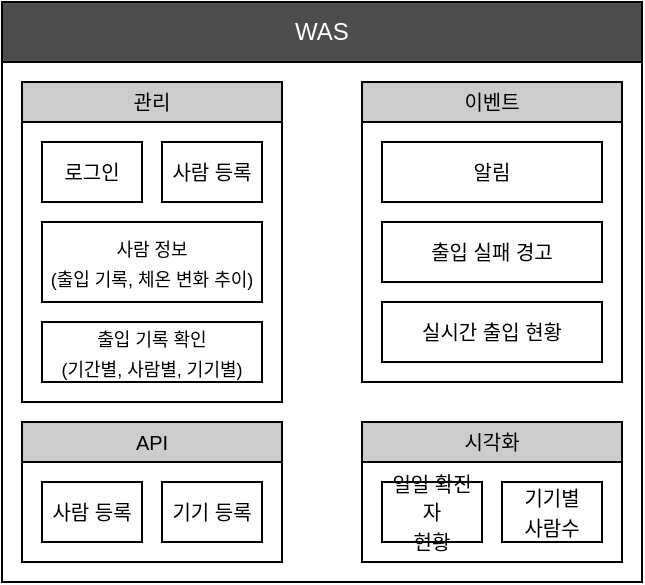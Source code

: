<mxfile version="14.2.4" type="embed">
    <diagram id="vje7AxYYyvEuuN2fkTnm" name="Page-1">
        <mxGraphModel dx="362" dy="332" grid="1" gridSize="10" guides="1" tooltips="1" connect="1" arrows="1" fold="1" page="1" pageScale="1" pageWidth="827" pageHeight="1169" math="0" shadow="0">
            <root>
                <mxCell id="0"/>
                <mxCell id="1" parent="0"/>
                <mxCell id="3" value="" style="rounded=0;whiteSpace=wrap;html=1;fillColor=#FFFFFF;strokeColor=#000000;" parent="1" vertex="1">
                    <mxGeometry x="40" y="40" width="320" height="290" as="geometry"/>
                </mxCell>
                <mxCell id="4" value="WAS" style="rounded=0;whiteSpace=wrap;html=1;strokeColor=#000000;fillColor=#4D4D4D;fontColor=#FFFFFF;" parent="1" vertex="1">
                    <mxGeometry x="40" y="40" width="320" height="30" as="geometry"/>
                </mxCell>
                <mxCell id="5" value="" style="rounded=0;whiteSpace=wrap;html=1;strokeColor=#000000;fillColor=#FFFFFF;" parent="1" vertex="1">
                    <mxGeometry x="50" y="80" width="130" height="160" as="geometry"/>
                </mxCell>
                <mxCell id="6" value="&lt;font color=&quot;#000000&quot;&gt;&lt;span style=&quot;font-size: 10px&quot;&gt;관리&lt;/span&gt;&lt;/font&gt;" style="rounded=0;whiteSpace=wrap;html=1;strokeColor=#000000;fillColor=#CCCCCC;" parent="1" vertex="1">
                    <mxGeometry x="50" y="80" width="130" height="20" as="geometry"/>
                </mxCell>
                <mxCell id="13" value="" style="rounded=0;whiteSpace=wrap;html=1;strokeColor=#000000;fillColor=#FFFFFF;" parent="1" vertex="1">
                    <mxGeometry x="220" y="80" width="130" height="150" as="geometry"/>
                </mxCell>
                <mxCell id="14" value="&lt;font color=&quot;#000000&quot;&gt;&lt;span style=&quot;font-size: 10px&quot;&gt;이벤트&lt;/span&gt;&lt;/font&gt;" style="rounded=0;whiteSpace=wrap;html=1;strokeColor=#000000;fillColor=#CCCCCC;" parent="1" vertex="1">
                    <mxGeometry x="220" y="80" width="130" height="20" as="geometry"/>
                </mxCell>
                <mxCell id="15" value="&lt;font color=&quot;#000000&quot; size=&quot;1&quot;&gt;알림&lt;/font&gt;" style="rounded=0;whiteSpace=wrap;html=1;strokeColor=#000000;fillColor=#FFFFFF;" parent="1" vertex="1">
                    <mxGeometry x="230" y="110" width="110" height="30" as="geometry"/>
                </mxCell>
                <mxCell id="16" value="&lt;font color=&quot;#000000&quot; size=&quot;1&quot;&gt;출입 실패 경고&lt;/font&gt;" style="rounded=0;whiteSpace=wrap;html=1;strokeColor=#000000;fillColor=#FFFFFF;" parent="1" vertex="1">
                    <mxGeometry x="230" y="150" width="110" height="30" as="geometry"/>
                </mxCell>
                <mxCell id="17" value="&lt;font color=&quot;#000000&quot; size=&quot;1&quot;&gt;실시간 출입 현황&lt;/font&gt;" style="rounded=0;whiteSpace=wrap;html=1;strokeColor=#000000;fillColor=#FFFFFF;" parent="1" vertex="1">
                    <mxGeometry x="230" y="190" width="110" height="30" as="geometry"/>
                </mxCell>
                <mxCell id="18" value="" style="rounded=0;whiteSpace=wrap;html=1;strokeColor=#000000;fillColor=#FFFFFF;" parent="1" vertex="1">
                    <mxGeometry x="50" y="250" width="130" height="70" as="geometry"/>
                </mxCell>
                <mxCell id="19" value="&lt;font color=&quot;#000000&quot;&gt;&lt;span style=&quot;font-size: 10px&quot;&gt;API&lt;/span&gt;&lt;/font&gt;" style="rounded=0;whiteSpace=wrap;html=1;strokeColor=#000000;fillColor=#CCCCCC;" parent="1" vertex="1">
                    <mxGeometry x="50" y="250" width="130" height="20" as="geometry"/>
                </mxCell>
                <mxCell id="20" value="&lt;font color=&quot;#000000&quot; size=&quot;1&quot;&gt;사람 등록&lt;/font&gt;" style="rounded=0;whiteSpace=wrap;html=1;strokeColor=#000000;fillColor=#FFFFFF;" parent="1" vertex="1">
                    <mxGeometry x="60" y="280" width="50" height="30" as="geometry"/>
                </mxCell>
                <mxCell id="21" value="&lt;font color=&quot;#000000&quot; size=&quot;1&quot;&gt;기기 등록&lt;br&gt;&lt;/font&gt;" style="rounded=0;whiteSpace=wrap;html=1;strokeColor=#000000;fillColor=#FFFFFF;" parent="1" vertex="1">
                    <mxGeometry x="120" y="280" width="50" height="30" as="geometry"/>
                </mxCell>
                <mxCell id="23" value="" style="rounded=0;whiteSpace=wrap;html=1;strokeColor=#000000;fillColor=#FFFFFF;" parent="1" vertex="1">
                    <mxGeometry x="220" y="250" width="130" height="70" as="geometry"/>
                </mxCell>
                <mxCell id="24" value="&lt;font color=&quot;#000000&quot;&gt;&lt;span style=&quot;font-size: 10px&quot;&gt;시각화&lt;/span&gt;&lt;/font&gt;" style="rounded=0;whiteSpace=wrap;html=1;strokeColor=#000000;fillColor=#CCCCCC;" parent="1" vertex="1">
                    <mxGeometry x="220" y="250" width="130" height="20" as="geometry"/>
                </mxCell>
                <mxCell id="25" value="&lt;font color=&quot;#000000&quot; size=&quot;1&quot;&gt;일일 확진자&lt;br&gt;현황&lt;br&gt;&lt;/font&gt;" style="rounded=0;whiteSpace=wrap;html=1;strokeColor=#000000;fillColor=#FFFFFF;" parent="1" vertex="1">
                    <mxGeometry x="230" y="280" width="50" height="30" as="geometry"/>
                </mxCell>
                <mxCell id="26" value="&lt;font color=&quot;#000000&quot; size=&quot;1&quot;&gt;기기별&lt;br&gt;사람수&lt;br&gt;&lt;/font&gt;" style="rounded=0;whiteSpace=wrap;html=1;strokeColor=#000000;fillColor=#FFFFFF;" parent="1" vertex="1">
                    <mxGeometry x="290" y="280" width="50" height="30" as="geometry"/>
                </mxCell>
                <mxCell id="27" value="&lt;font color=&quot;#000000&quot; size=&quot;1&quot;&gt;로그인&lt;/font&gt;" style="rounded=0;whiteSpace=wrap;html=1;strokeColor=#000000;fillColor=#FFFFFF;" vertex="1" parent="1">
                    <mxGeometry x="60" y="110" width="50" height="30" as="geometry"/>
                </mxCell>
                <mxCell id="28" value="&lt;font color=&quot;#000000&quot; size=&quot;1&quot;&gt;사람 등록&lt;/font&gt;" style="rounded=0;whiteSpace=wrap;html=1;strokeColor=#000000;fillColor=#FFFFFF;" vertex="1" parent="1">
                    <mxGeometry x="120" y="110" width="50" height="30" as="geometry"/>
                </mxCell>
                <mxCell id="29" value="&lt;font color=&quot;#000000&quot; style=&quot;font-size: 9px&quot;&gt;사람 정보&lt;br&gt;(출입 기록, 체온 변화 추이)&lt;br&gt;&lt;/font&gt;" style="rounded=0;whiteSpace=wrap;html=1;strokeColor=#000000;fillColor=#FFFFFF;" vertex="1" parent="1">
                    <mxGeometry x="60" y="150" width="110" height="40" as="geometry"/>
                </mxCell>
                <mxCell id="30" value="&lt;font color=&quot;#000000&quot; style=&quot;font-size: 9px&quot;&gt;출입 기록 확인&lt;br&gt;(기간별, 사람별, 기기별)&lt;br&gt;&lt;/font&gt;" style="rounded=0;whiteSpace=wrap;html=1;strokeColor=#000000;fillColor=#FFFFFF;" vertex="1" parent="1">
                    <mxGeometry x="60" y="200" width="110" height="30" as="geometry"/>
                </mxCell>
            </root>
        </mxGraphModel>
    </diagram>
</mxfile>